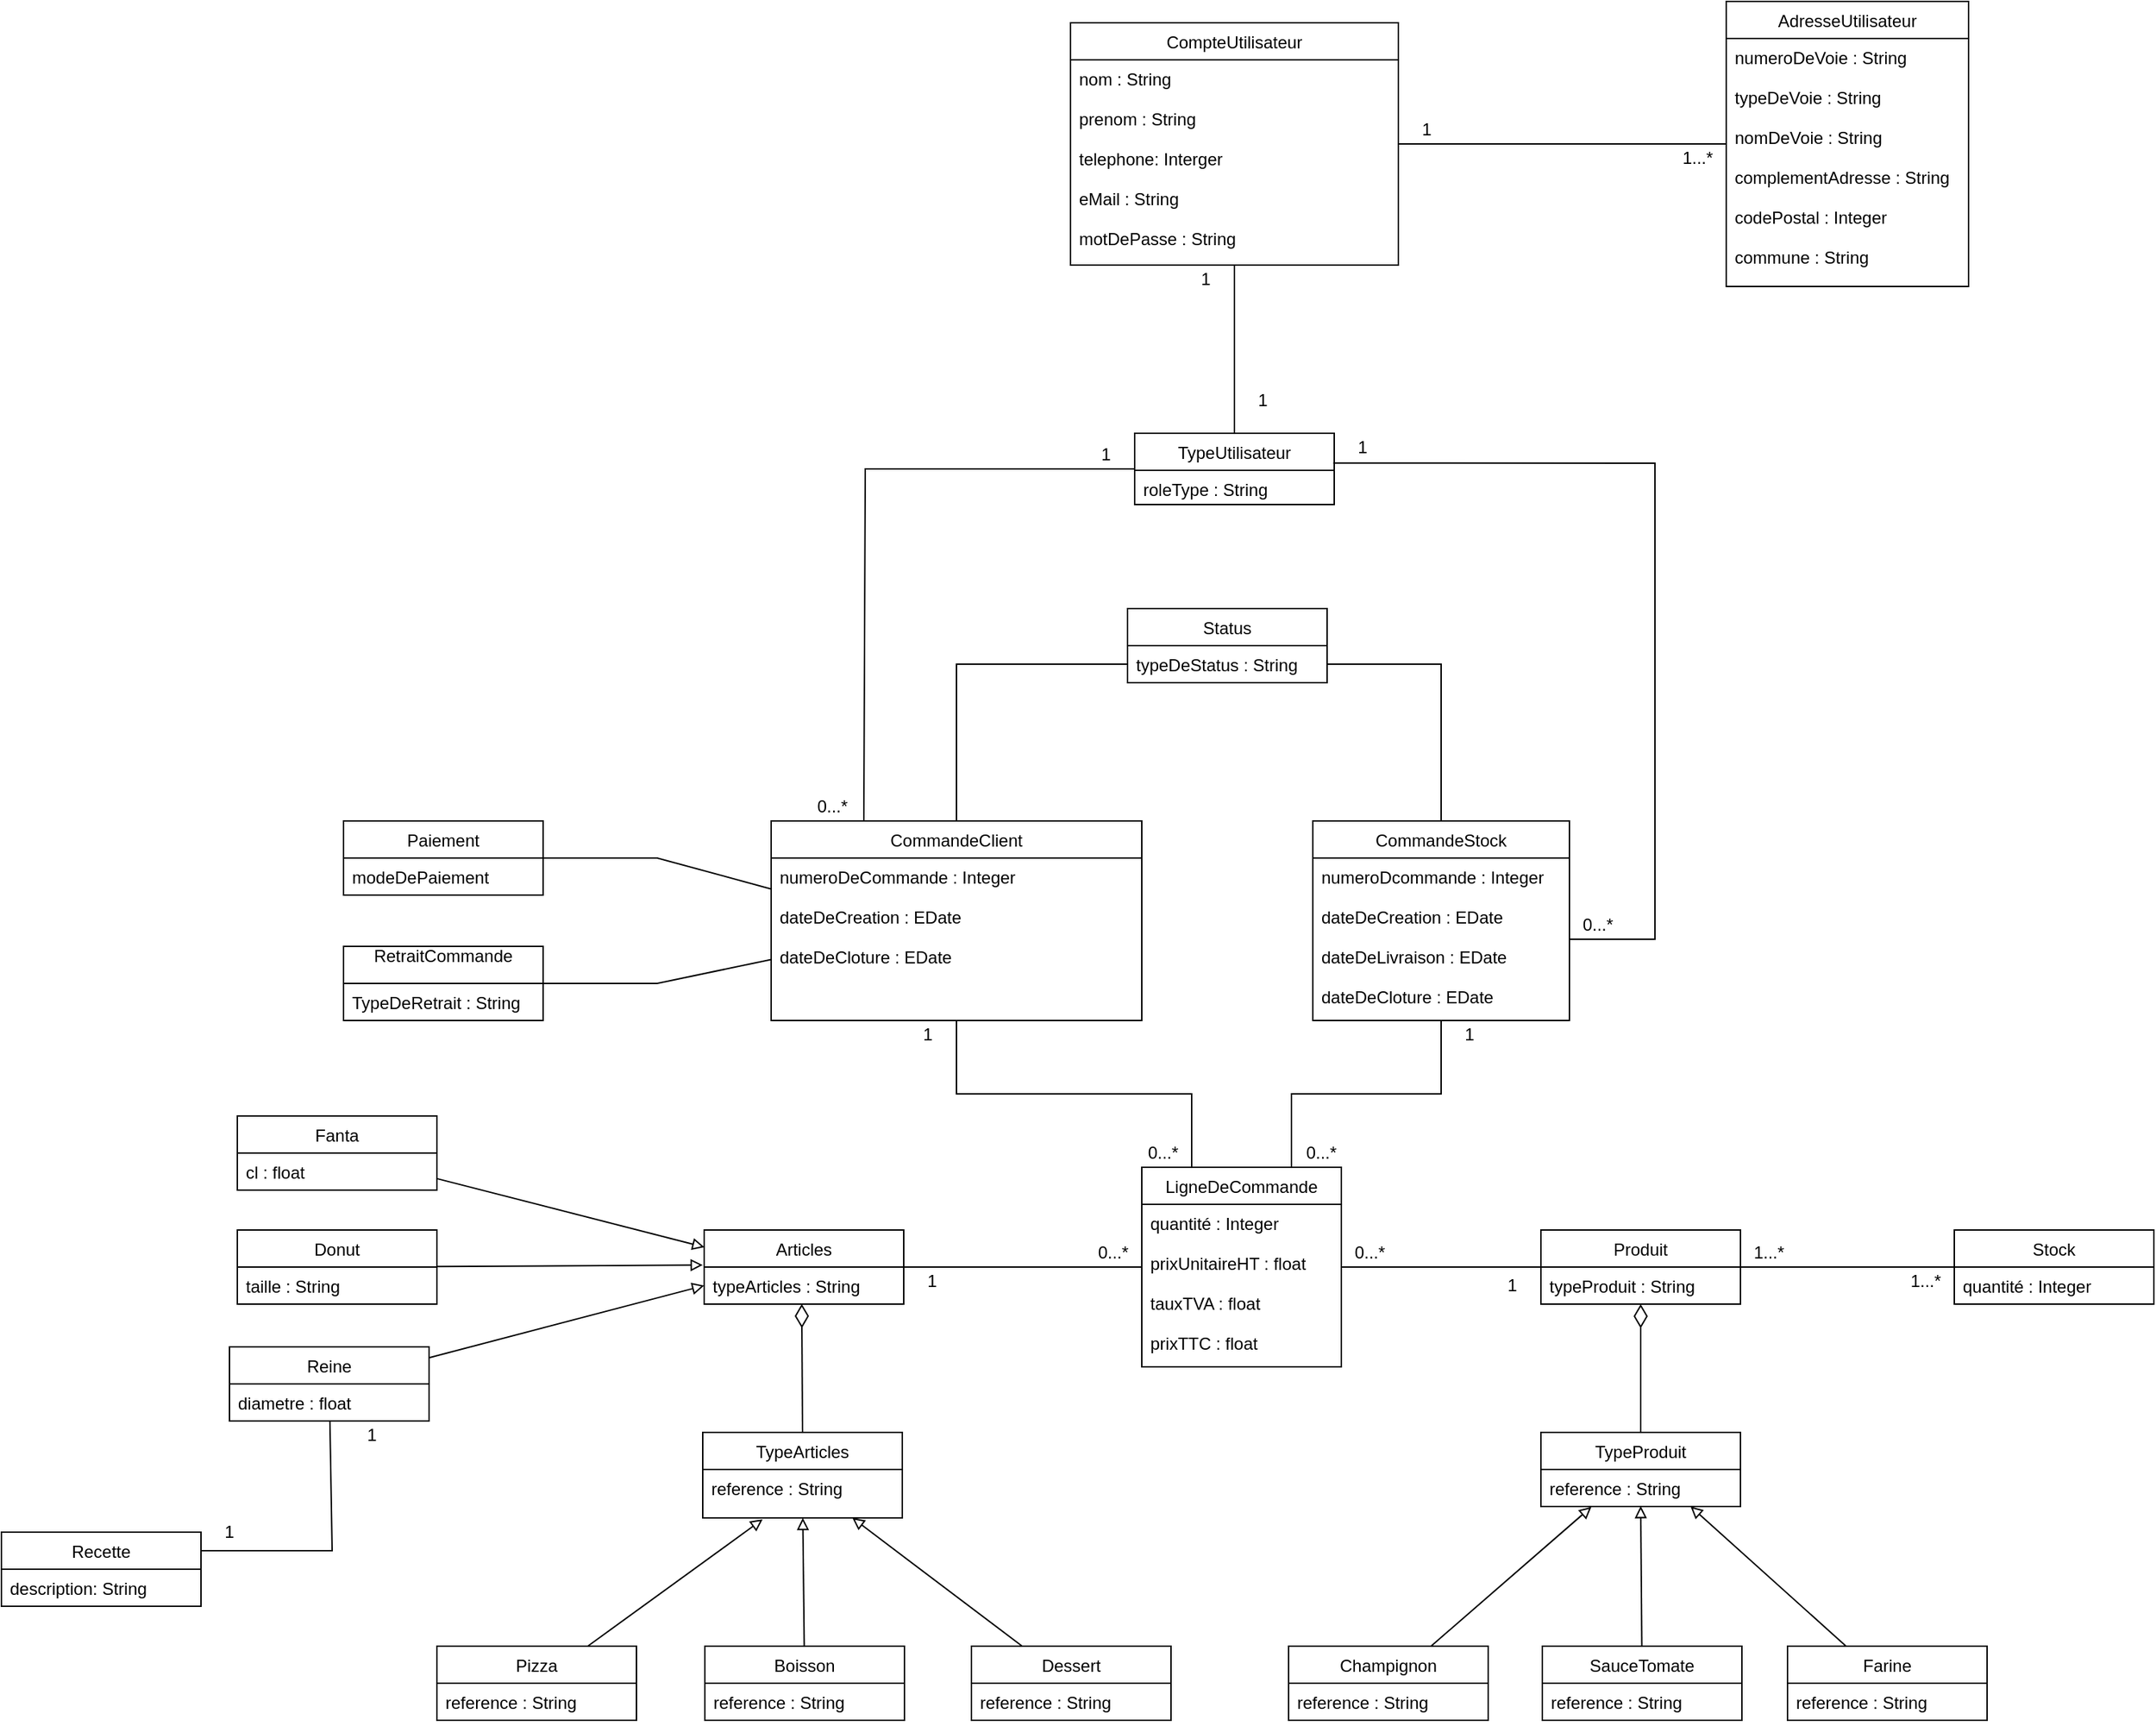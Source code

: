 <mxfile version="10.9.8" type="github"><diagram id="CMS3n498FOt9D3XWDHqb" name="Page-1"><mxGraphModel dx="2274" dy="1932" grid="1" gridSize="10" guides="1" tooltips="1" connect="1" arrows="1" fold="1" page="1" pageScale="1" pageWidth="827" pageHeight="1169" math="0" shadow="0"><root><mxCell id="0"/><mxCell id="1" parent="0"/><mxCell id="tcyOuLzOvPSGJxB7Hq_h-21" style="edgeStyle=none;rounded=0;orthogonalLoop=1;jettySize=auto;html=1;entryX=1;entryY=0.5;entryDx=0;entryDy=0;endArrow=none;endFill=0;" parent="1" source="tcyOuLzOvPSGJxB7Hq_h-7" target="tcyOuLzOvPSGJxB7Hq_h-17" edge="1"><mxGeometry relative="1" as="geometry"><Array as="points"><mxPoint x="380" y="465"/></Array></mxGeometry></mxCell><mxCell id="Yt36u9CVCn7Dbk_J9IOc-10" style="edgeStyle=orthogonalEdgeStyle;rounded=0;orthogonalLoop=1;jettySize=auto;html=1;entryX=0;entryY=0.5;entryDx=0;entryDy=0;endArrow=none;endFill=0;" edge="1" parent="1" source="tcyOuLzOvPSGJxB7Hq_h-7" target="tcyOuLzOvPSGJxB7Hq_h-12"><mxGeometry relative="1" as="geometry"/></mxCell><mxCell id="Yt36u9CVCn7Dbk_J9IOc-11" style="edgeStyle=orthogonalEdgeStyle;rounded=0;orthogonalLoop=1;jettySize=auto;html=1;entryX=0.25;entryY=0;entryDx=0;entryDy=0;endArrow=none;endFill=0;" edge="1" parent="1" source="tcyOuLzOvPSGJxB7Hq_h-7" target="tcyOuLzOvPSGJxB7Hq_h-27"><mxGeometry relative="1" as="geometry"/></mxCell><mxCell id="tcyOuLzOvPSGJxB7Hq_h-7" value="CommandeClient" style="swimlane;fontStyle=0;childLayout=stackLayout;horizontal=1;startSize=26;fillColor=none;horizontalStack=0;resizeParent=1;resizeParentMax=0;resizeLast=0;collapsible=1;marginBottom=0;" parent="1" vertex="1"><mxGeometry x="460" y="351" width="260" height="140" as="geometry"/></mxCell><mxCell id="tcyOuLzOvPSGJxB7Hq_h-8" value="numeroDeCommande : Integer&#xA;&#xA;dateDeCreation : EDate&#xA;&#xA;dateDeCloture : EDate&#xA;&#xA;" style="text;strokeColor=none;fillColor=none;align=left;verticalAlign=top;spacingLeft=4;spacingRight=4;overflow=hidden;rotatable=0;points=[[0,0.5],[1,0.5]];portConstraint=eastwest;" parent="tcyOuLzOvPSGJxB7Hq_h-7" vertex="1"><mxGeometry y="26" width="260" height="114" as="geometry"/></mxCell><mxCell id="tcyOuLzOvPSGJxB7Hq_h-11" value="Status" style="swimlane;fontStyle=0;childLayout=stackLayout;horizontal=1;startSize=26;fillColor=none;horizontalStack=0;resizeParent=1;resizeParentMax=0;resizeLast=0;collapsible=1;marginBottom=0;" parent="1" vertex="1"><mxGeometry x="710" y="202" width="140" height="52" as="geometry"/></mxCell><mxCell id="tcyOuLzOvPSGJxB7Hq_h-12" value="typeDeStatus : String&#xA;" style="text;strokeColor=none;fillColor=none;align=left;verticalAlign=top;spacingLeft=4;spacingRight=4;overflow=hidden;rotatable=0;points=[[0,0.5],[1,0.5]];portConstraint=eastwest;" parent="tcyOuLzOvPSGJxB7Hq_h-11" vertex="1"><mxGeometry y="26" width="140" height="26" as="geometry"/></mxCell><mxCell id="tcyOuLzOvPSGJxB7Hq_h-17" value="RetraitCommande&#xA;" style="swimlane;fontStyle=0;childLayout=stackLayout;horizontal=1;startSize=26;fillColor=none;horizontalStack=0;resizeParent=1;resizeParentMax=0;resizeLast=0;collapsible=1;marginBottom=0;" parent="1" vertex="1"><mxGeometry x="160" y="439" width="140" height="52" as="geometry"/></mxCell><mxCell id="tcyOuLzOvPSGJxB7Hq_h-18" value="TypeDeRetrait : String" style="text;strokeColor=none;fillColor=none;align=left;verticalAlign=top;spacingLeft=4;spacingRight=4;overflow=hidden;rotatable=0;points=[[0,0.5],[1,0.5]];portConstraint=eastwest;" parent="tcyOuLzOvPSGJxB7Hq_h-17" vertex="1"><mxGeometry y="26" width="140" height="26" as="geometry"/></mxCell><mxCell id="tcyOuLzOvPSGJxB7Hq_h-22" value="Paiement" style="swimlane;fontStyle=0;childLayout=stackLayout;horizontal=1;startSize=26;fillColor=none;horizontalStack=0;resizeParent=1;resizeParentMax=0;resizeLast=0;collapsible=1;marginBottom=0;" parent="1" vertex="1"><mxGeometry x="160" y="351" width="140" height="52" as="geometry"/></mxCell><mxCell id="tcyOuLzOvPSGJxB7Hq_h-23" value="modeDePaiement" style="text;strokeColor=none;fillColor=none;align=left;verticalAlign=top;spacingLeft=4;spacingRight=4;overflow=hidden;rotatable=0;points=[[0,0.5],[1,0.5]];portConstraint=eastwest;" parent="tcyOuLzOvPSGJxB7Hq_h-22" vertex="1"><mxGeometry y="26" width="140" height="26" as="geometry"/></mxCell><mxCell id="tcyOuLzOvPSGJxB7Hq_h-26" style="edgeStyle=none;rounded=0;orthogonalLoop=1;jettySize=auto;html=1;entryX=1;entryY=0.5;entryDx=0;entryDy=0;endArrow=none;endFill=0;" parent="1" source="tcyOuLzOvPSGJxB7Hq_h-8" target="tcyOuLzOvPSGJxB7Hq_h-22" edge="1"><mxGeometry relative="1" as="geometry"><Array as="points"><mxPoint x="380" y="377"/></Array></mxGeometry></mxCell><mxCell id="Yt36u9CVCn7Dbk_J9IOc-14" style="rounded=0;orthogonalLoop=1;jettySize=auto;html=1;entryX=1;entryY=0.5;entryDx=0;entryDy=0;endArrow=none;endFill=0;" edge="1" parent="1" source="tcyOuLzOvPSGJxB7Hq_h-27" target="tcyOuLzOvPSGJxB7Hq_h-32"><mxGeometry relative="1" as="geometry"/></mxCell><mxCell id="Yt36u9CVCn7Dbk_J9IOc-19" style="edgeStyle=none;rounded=0;orthogonalLoop=1;jettySize=auto;html=1;entryX=0;entryY=0.5;entryDx=0;entryDy=0;endArrow=none;endFill=0;" edge="1" parent="1" source="tcyOuLzOvPSGJxB7Hq_h-27" target="Yt36u9CVCn7Dbk_J9IOc-15"><mxGeometry relative="1" as="geometry"/></mxCell><mxCell id="tcyOuLzOvPSGJxB7Hq_h-27" value="LigneDeCommande" style="swimlane;fontStyle=0;childLayout=stackLayout;horizontal=1;startSize=26;fillColor=none;horizontalStack=0;resizeParent=1;resizeParentMax=0;resizeLast=0;collapsible=1;marginBottom=0;" parent="1" vertex="1"><mxGeometry x="720" y="594" width="140" height="140" as="geometry"/></mxCell><mxCell id="tcyOuLzOvPSGJxB7Hq_h-30" value="quantité : Integer&#xA;&#xA;prixUnitaireHT : float&#xA;&#xA;tauxTVA : float&#xA;&#xA;prixTTC : float&#xA;" style="text;strokeColor=none;fillColor=none;align=left;verticalAlign=top;spacingLeft=4;spacingRight=4;overflow=hidden;rotatable=0;points=[[0,0.5],[1,0.5]];portConstraint=eastwest;" parent="tcyOuLzOvPSGJxB7Hq_h-27" vertex="1"><mxGeometry y="26" width="140" height="114" as="geometry"/></mxCell><mxCell id="tcyOuLzOvPSGJxB7Hq_h-32" value="Articles" style="swimlane;fontStyle=0;childLayout=stackLayout;horizontal=1;startSize=26;fillColor=none;horizontalStack=0;resizeParent=1;resizeParentMax=0;resizeLast=0;collapsible=1;marginBottom=0;" parent="1" vertex="1"><mxGeometry x="413" y="638" width="140" height="52" as="geometry"/></mxCell><mxCell id="tcyOuLzOvPSGJxB7Hq_h-33" value="typeArticles : String" style="text;strokeColor=none;fillColor=none;align=left;verticalAlign=top;spacingLeft=4;spacingRight=4;overflow=hidden;rotatable=0;points=[[0,0.5],[1,0.5]];portConstraint=eastwest;" parent="tcyOuLzOvPSGJxB7Hq_h-32" vertex="1"><mxGeometry y="26" width="140" height="26" as="geometry"/></mxCell><mxCell id="tcyOuLzOvPSGJxB7Hq_h-41" value="TypeArticles" style="swimlane;fontStyle=0;childLayout=stackLayout;horizontal=1;startSize=26;fillColor=none;horizontalStack=0;resizeParent=1;resizeParentMax=0;resizeLast=0;collapsible=1;marginBottom=0;" parent="1" vertex="1"><mxGeometry x="412" y="780" width="140" height="60" as="geometry"/></mxCell><mxCell id="tcyOuLzOvPSGJxB7Hq_h-42" value="reference : String " style="text;strokeColor=none;fillColor=none;align=left;verticalAlign=top;spacingLeft=4;spacingRight=4;overflow=hidden;rotatable=0;points=[[0,0.5],[1,0.5]];portConstraint=eastwest;" parent="tcyOuLzOvPSGJxB7Hq_h-41" vertex="1"><mxGeometry y="26" width="140" height="34" as="geometry"/></mxCell><mxCell id="Yt36u9CVCn7Dbk_J9IOc-9" style="edgeStyle=orthogonalEdgeStyle;rounded=0;orthogonalLoop=1;jettySize=auto;html=1;entryX=1;entryY=0.5;entryDx=0;entryDy=0;endArrow=none;endFill=0;" edge="1" parent="1" source="Yt36u9CVCn7Dbk_J9IOc-1" target="tcyOuLzOvPSGJxB7Hq_h-12"><mxGeometry relative="1" as="geometry"/></mxCell><mxCell id="Yt36u9CVCn7Dbk_J9IOc-12" style="edgeStyle=orthogonalEdgeStyle;rounded=0;orthogonalLoop=1;jettySize=auto;html=1;entryX=0.75;entryY=0;entryDx=0;entryDy=0;endArrow=none;endFill=0;" edge="1" parent="1" source="Yt36u9CVCn7Dbk_J9IOc-1" target="tcyOuLzOvPSGJxB7Hq_h-27"><mxGeometry relative="1" as="geometry"/></mxCell><mxCell id="Yt36u9CVCn7Dbk_J9IOc-1" value="CommandeStock" style="swimlane;fontStyle=0;childLayout=stackLayout;horizontal=1;startSize=26;fillColor=none;horizontalStack=0;resizeParent=1;resizeParentMax=0;resizeLast=0;collapsible=1;marginBottom=0;" vertex="1" parent="1"><mxGeometry x="840" y="351" width="180" height="140" as="geometry"/></mxCell><mxCell id="Yt36u9CVCn7Dbk_J9IOc-2" value="numeroDcommande : Integer&#xA;&#xA;dateDeCreation : EDate&#xA;&#xA;dateDeLivraison : EDate&#xA;&#xA;dateDeCloture : EDate&#xA;" style="text;strokeColor=none;fillColor=none;align=left;verticalAlign=top;spacingLeft=4;spacingRight=4;overflow=hidden;rotatable=0;points=[[0,0.5],[1,0.5]];portConstraint=eastwest;" vertex="1" parent="Yt36u9CVCn7Dbk_J9IOc-1"><mxGeometry y="26" width="180" height="114" as="geometry"/></mxCell><mxCell id="Yt36u9CVCn7Dbk_J9IOc-60" value="" style="edgeStyle=none;rounded=0;orthogonalLoop=1;jettySize=auto;html=1;endArrow=none;endFill=0;entryX=0;entryY=0.5;entryDx=0;entryDy=0;" edge="1" parent="1" source="Yt36u9CVCn7Dbk_J9IOc-15" target="Yt36u9CVCn7Dbk_J9IOc-54"><mxGeometry relative="1" as="geometry"><mxPoint x="1220" y="664" as="targetPoint"/></mxGeometry></mxCell><mxCell id="Yt36u9CVCn7Dbk_J9IOc-15" value="Produit" style="swimlane;fontStyle=0;childLayout=stackLayout;horizontal=1;startSize=26;fillColor=none;horizontalStack=0;resizeParent=1;resizeParentMax=0;resizeLast=0;collapsible=1;marginBottom=0;" vertex="1" parent="1"><mxGeometry x="1000" y="638" width="140" height="52" as="geometry"/></mxCell><mxCell id="Yt36u9CVCn7Dbk_J9IOc-18" value="typeProduit : String" style="text;strokeColor=none;fillColor=none;align=left;verticalAlign=top;spacingLeft=4;spacingRight=4;overflow=hidden;rotatable=0;points=[[0,0.5],[1,0.5]];portConstraint=eastwest;" vertex="1" parent="Yt36u9CVCn7Dbk_J9IOc-15"><mxGeometry y="26" width="140" height="26" as="geometry"/></mxCell><mxCell id="Yt36u9CVCn7Dbk_J9IOc-20" value="CompteUtilisateur" style="swimlane;fontStyle=0;childLayout=stackLayout;horizontal=1;startSize=26;fillColor=none;horizontalStack=0;resizeParent=1;resizeParentMax=0;resizeLast=0;collapsible=1;marginBottom=0;" vertex="1" parent="1"><mxGeometry x="670" y="-209" width="230" height="170" as="geometry"/></mxCell><mxCell id="Yt36u9CVCn7Dbk_J9IOc-21" value="nom : String&#xA;&#xA;prenom : String&#xA;&#xA;telephone: Interger&#xA;&#xA;eMail : String&#xA;&#xA;motDePasse : String&#xA;" style="text;strokeColor=none;fillColor=none;align=left;verticalAlign=top;spacingLeft=4;spacingRight=4;overflow=hidden;rotatable=0;points=[[0,0.5],[1,0.5]];portConstraint=eastwest;" vertex="1" parent="Yt36u9CVCn7Dbk_J9IOc-20"><mxGeometry y="26" width="230" height="144" as="geometry"/></mxCell><mxCell id="Yt36u9CVCn7Dbk_J9IOc-22" value="AdresseUtilisateur" style="swimlane;fontStyle=0;childLayout=stackLayout;horizontal=1;startSize=26;fillColor=none;horizontalStack=0;resizeParent=1;resizeParentMax=0;resizeLast=0;collapsible=1;marginBottom=0;" vertex="1" parent="1"><mxGeometry x="1130" y="-224" width="170" height="200" as="geometry"/></mxCell><mxCell id="Yt36u9CVCn7Dbk_J9IOc-23" value="numeroDeVoie : String&#xA;&#xA;typeDeVoie : String&#xA;&#xA;nomDeVoie : String&#xA;&#xA;complementAdresse : String&#xA;&#xA;codePostal : Integer&#xA;&#xA;commune : String&#xA;&#xA;&#xA;&#xA;" style="text;strokeColor=none;fillColor=none;align=left;verticalAlign=top;spacingLeft=4;spacingRight=4;overflow=hidden;rotatable=0;points=[[0,0.5],[1,0.5]];portConstraint=eastwest;" vertex="1" parent="Yt36u9CVCn7Dbk_J9IOc-22"><mxGeometry y="26" width="170" height="174" as="geometry"/></mxCell><mxCell id="Yt36u9CVCn7Dbk_J9IOc-24" style="edgeStyle=none;rounded=0;orthogonalLoop=1;jettySize=auto;html=1;entryX=0;entryY=0.5;entryDx=0;entryDy=0;endArrow=none;endFill=0;exitX=1;exitY=0.41;exitDx=0;exitDy=0;exitPerimeter=0;" edge="1" parent="1" source="Yt36u9CVCn7Dbk_J9IOc-21" target="Yt36u9CVCn7Dbk_J9IOc-22"><mxGeometry relative="1" as="geometry"/></mxCell><mxCell id="Yt36u9CVCn7Dbk_J9IOc-25" value="1" style="text;html=1;strokeColor=none;fillColor=none;align=center;verticalAlign=middle;whiteSpace=wrap;rounded=0;" vertex="1" parent="1"><mxGeometry x="900" y="-144" width="40" height="20" as="geometry"/></mxCell><mxCell id="Yt36u9CVCn7Dbk_J9IOc-26" value="1...*" style="text;html=1;strokeColor=none;fillColor=none;align=center;verticalAlign=middle;whiteSpace=wrap;rounded=0;" vertex="1" parent="1"><mxGeometry x="1090" y="-124" width="40" height="20" as="geometry"/></mxCell><mxCell id="Yt36u9CVCn7Dbk_J9IOc-27" style="rounded=0;orthogonalLoop=1;jettySize=auto;html=1;entryX=0.5;entryY=1;entryDx=0;entryDy=0;endArrow=none;endFill=0;" edge="1" parent="1" source="Yt36u9CVCn7Dbk_J9IOc-28" target="Yt36u9CVCn7Dbk_J9IOc-20"><mxGeometry relative="1" as="geometry"/></mxCell><mxCell id="Yt36u9CVCn7Dbk_J9IOc-32" style="edgeStyle=none;rounded=0;orthogonalLoop=1;jettySize=auto;html=1;endArrow=none;endFill=0;entryX=1;entryY=0.5;entryDx=0;entryDy=0;exitX=0.995;exitY=0.417;exitDx=0;exitDy=0;exitPerimeter=0;" edge="1" parent="1" source="Yt36u9CVCn7Dbk_J9IOc-28" target="Yt36u9CVCn7Dbk_J9IOc-2"><mxGeometry relative="1" as="geometry"><mxPoint x="1090" y="91" as="targetPoint"/><Array as="points"><mxPoint x="1080" y="100"/><mxPoint x="1080" y="434"/></Array></mxGeometry></mxCell><mxCell id="Yt36u9CVCn7Dbk_J9IOc-34" style="edgeStyle=none;rounded=0;orthogonalLoop=1;jettySize=auto;html=1;entryX=0.25;entryY=0;entryDx=0;entryDy=0;endArrow=none;endFill=0;" edge="1" parent="1" source="Yt36u9CVCn7Dbk_J9IOc-28" target="tcyOuLzOvPSGJxB7Hq_h-7"><mxGeometry relative="1" as="geometry"><Array as="points"><mxPoint x="526" y="104"/></Array></mxGeometry></mxCell><mxCell id="Yt36u9CVCn7Dbk_J9IOc-28" value="TypeUtilisateur" style="swimlane;fontStyle=0;childLayout=stackLayout;horizontal=1;startSize=26;fillColor=none;horizontalStack=0;resizeParent=1;resizeParentMax=0;resizeLast=0;collapsible=1;marginBottom=0;" vertex="1" parent="1"><mxGeometry x="715" y="79" width="140" height="50" as="geometry"/></mxCell><mxCell id="Yt36u9CVCn7Dbk_J9IOc-29" value="roleType : String" style="text;strokeColor=none;fillColor=none;align=left;verticalAlign=top;spacingLeft=4;spacingRight=4;overflow=hidden;rotatable=0;points=[[0,0.5],[1,0.5]];portConstraint=eastwest;" vertex="1" parent="Yt36u9CVCn7Dbk_J9IOc-28"><mxGeometry y="26" width="140" height="24" as="geometry"/></mxCell><mxCell id="Yt36u9CVCn7Dbk_J9IOc-30" value="1" style="text;html=1;strokeColor=none;fillColor=none;align=center;verticalAlign=middle;whiteSpace=wrap;rounded=0;" vertex="1" parent="1"><mxGeometry x="745" y="-39" width="40" height="20" as="geometry"/></mxCell><mxCell id="Yt36u9CVCn7Dbk_J9IOc-31" value="1" style="text;html=1;strokeColor=none;fillColor=none;align=center;verticalAlign=middle;whiteSpace=wrap;rounded=0;" vertex="1" parent="1"><mxGeometry x="785" y="46" width="40" height="20" as="geometry"/></mxCell><mxCell id="Yt36u9CVCn7Dbk_J9IOc-35" value="TypeProduit" style="swimlane;fontStyle=0;childLayout=stackLayout;horizontal=1;startSize=26;fillColor=none;horizontalStack=0;resizeParent=1;resizeParentMax=0;resizeLast=0;collapsible=1;marginBottom=0;" vertex="1" parent="1"><mxGeometry x="1000" y="780" width="140" height="52" as="geometry"/></mxCell><mxCell id="Yt36u9CVCn7Dbk_J9IOc-36" value="reference : String" style="text;strokeColor=none;fillColor=none;align=left;verticalAlign=top;spacingLeft=4;spacingRight=4;overflow=hidden;rotatable=0;points=[[0,0.5],[1,0.5]];portConstraint=eastwest;" vertex="1" parent="Yt36u9CVCn7Dbk_J9IOc-35"><mxGeometry y="26" width="140" height="26" as="geometry"/></mxCell><mxCell id="Yt36u9CVCn7Dbk_J9IOc-40" value="1" style="text;html=1;strokeColor=none;fillColor=none;align=center;verticalAlign=middle;whiteSpace=wrap;rounded=0;" vertex="1" parent="1"><mxGeometry x="855" y="79" width="40" height="20" as="geometry"/></mxCell><mxCell id="Yt36u9CVCn7Dbk_J9IOc-41" value="0...*" style="text;html=1;strokeColor=none;fillColor=none;align=center;verticalAlign=middle;whiteSpace=wrap;rounded=0;" vertex="1" parent="1"><mxGeometry x="1020" y="414" width="40" height="20" as="geometry"/></mxCell><mxCell id="Yt36u9CVCn7Dbk_J9IOc-42" value="0...*" style="text;html=1;strokeColor=none;fillColor=none;align=center;verticalAlign=middle;whiteSpace=wrap;rounded=0;" vertex="1" parent="1"><mxGeometry x="483" y="331" width="40" height="20" as="geometry"/></mxCell><mxCell id="Yt36u9CVCn7Dbk_J9IOc-43" value="1" style="text;html=1;strokeColor=none;fillColor=none;align=center;verticalAlign=middle;whiteSpace=wrap;rounded=0;" vertex="1" parent="1"><mxGeometry x="675" y="84" width="40" height="20" as="geometry"/></mxCell><mxCell id="Yt36u9CVCn7Dbk_J9IOc-44" value="1" style="text;html=1;strokeColor=none;fillColor=none;align=center;verticalAlign=middle;whiteSpace=wrap;rounded=0;" vertex="1" parent="1"><mxGeometry x="930" y="491" width="40" height="20" as="geometry"/></mxCell><mxCell id="Yt36u9CVCn7Dbk_J9IOc-45" value="1" style="text;html=1;strokeColor=none;fillColor=none;align=center;verticalAlign=middle;whiteSpace=wrap;rounded=0;" vertex="1" parent="1"><mxGeometry x="550" y="491" width="40" height="20" as="geometry"/></mxCell><mxCell id="Yt36u9CVCn7Dbk_J9IOc-46" value="0...*" style="text;html=1;strokeColor=none;fillColor=none;align=center;verticalAlign=middle;whiteSpace=wrap;rounded=0;" vertex="1" parent="1"><mxGeometry x="825.5" y="574" width="40" height="20" as="geometry"/></mxCell><mxCell id="Yt36u9CVCn7Dbk_J9IOc-48" value="0...*" style="text;html=1;strokeColor=none;fillColor=none;align=center;verticalAlign=middle;whiteSpace=wrap;rounded=0;" vertex="1" parent="1"><mxGeometry x="715" y="574" width="40" height="20" as="geometry"/></mxCell><mxCell id="Yt36u9CVCn7Dbk_J9IOc-49" value="0...*" style="text;html=1;strokeColor=none;fillColor=none;align=center;verticalAlign=middle;whiteSpace=wrap;rounded=0;" vertex="1" parent="1"><mxGeometry x="680" y="644" width="40" height="20" as="geometry"/></mxCell><mxCell id="Yt36u9CVCn7Dbk_J9IOc-50" value="0...*" style="text;html=1;strokeColor=none;fillColor=none;align=center;verticalAlign=middle;whiteSpace=wrap;rounded=0;" vertex="1" parent="1"><mxGeometry x="860" y="644" width="40" height="20" as="geometry"/></mxCell><mxCell id="Yt36u9CVCn7Dbk_J9IOc-52" value="1" style="text;html=1;strokeColor=none;fillColor=none;align=center;verticalAlign=middle;whiteSpace=wrap;rounded=0;" vertex="1" parent="1"><mxGeometry x="553" y="664" width="40" height="20" as="geometry"/></mxCell><mxCell id="Yt36u9CVCn7Dbk_J9IOc-53" value="1" style="text;html=1;strokeColor=none;fillColor=none;align=center;verticalAlign=middle;whiteSpace=wrap;rounded=0;" vertex="1" parent="1"><mxGeometry x="960" y="667" width="40" height="20" as="geometry"/></mxCell><mxCell id="Yt36u9CVCn7Dbk_J9IOc-54" value="Stock" style="swimlane;fontStyle=0;childLayout=stackLayout;horizontal=1;startSize=26;fillColor=none;horizontalStack=0;resizeParent=1;resizeParentMax=0;resizeLast=0;collapsible=1;marginBottom=0;" vertex="1" parent="1"><mxGeometry x="1290" y="638" width="140" height="52" as="geometry"/></mxCell><mxCell id="Yt36u9CVCn7Dbk_J9IOc-55" value="quantité : Integer" style="text;strokeColor=none;fillColor=none;align=left;verticalAlign=top;spacingLeft=4;spacingRight=4;overflow=hidden;rotatable=0;points=[[0,0.5],[1,0.5]];portConstraint=eastwest;" vertex="1" parent="Yt36u9CVCn7Dbk_J9IOc-54"><mxGeometry y="26" width="140" height="26" as="geometry"/></mxCell><mxCell id="Yt36u9CVCn7Dbk_J9IOc-61" value="1...*" style="text;html=1;strokeColor=none;fillColor=none;align=center;verticalAlign=middle;whiteSpace=wrap;rounded=0;" vertex="1" parent="1"><mxGeometry x="1140" y="644" width="40" height="20" as="geometry"/></mxCell><mxCell id="Yt36u9CVCn7Dbk_J9IOc-62" value="1...*" style="text;html=1;strokeColor=none;fillColor=none;align=center;verticalAlign=middle;whiteSpace=wrap;rounded=0;" vertex="1" parent="1"><mxGeometry x="1250" y="664" width="40" height="20" as="geometry"/></mxCell><mxCell id="Yt36u9CVCn7Dbk_J9IOc-63" value="" style="endArrow=none;html=1;endSize=12;startArrow=diamondThin;startSize=14;startFill=0;align=left;verticalAlign=bottom;exitX=0.489;exitY=0.995;exitDx=0;exitDy=0;exitPerimeter=0;entryX=0.5;entryY=0;entryDx=0;entryDy=0;endFill=0;" edge="1" parent="1" source="tcyOuLzOvPSGJxB7Hq_h-33" target="tcyOuLzOvPSGJxB7Hq_h-41"><mxGeometry x="-1" y="3" relative="1" as="geometry"><mxPoint x="160" y="860" as="sourcePoint"/><mxPoint x="320" y="860" as="targetPoint"/></mxGeometry></mxCell><mxCell id="Yt36u9CVCn7Dbk_J9IOc-67" value="" style="endArrow=none;html=1;endSize=12;startArrow=diamondThin;startSize=14;startFill=0;align=left;verticalAlign=bottom;exitX=0.5;exitY=1;exitDx=0;exitDy=0;endFill=0;" edge="1" parent="1" source="Yt36u9CVCn7Dbk_J9IOc-15" target="Yt36u9CVCn7Dbk_J9IOc-35"><mxGeometry x="-1" y="3" relative="1" as="geometry"><mxPoint x="939.5" y="742" as="sourcePoint"/><mxPoint x="940.5" y="832" as="targetPoint"/></mxGeometry></mxCell><mxCell id="Yt36u9CVCn7Dbk_J9IOc-80" style="edgeStyle=none;rounded=0;orthogonalLoop=1;jettySize=auto;html=1;entryX=0.3;entryY=1.029;entryDx=0;entryDy=0;entryPerimeter=0;endArrow=block;endFill=0;" edge="1" parent="1" source="Yt36u9CVCn7Dbk_J9IOc-68" target="tcyOuLzOvPSGJxB7Hq_h-42"><mxGeometry relative="1" as="geometry"/></mxCell><mxCell id="Yt36u9CVCn7Dbk_J9IOc-68" value="Pizza" style="swimlane;fontStyle=0;childLayout=stackLayout;horizontal=1;startSize=26;fillColor=none;horizontalStack=0;resizeParent=1;resizeParentMax=0;resizeLast=0;collapsible=1;marginBottom=0;" vertex="1" parent="1"><mxGeometry x="225.5" y="930" width="140" height="52" as="geometry"/></mxCell><mxCell id="Yt36u9CVCn7Dbk_J9IOc-69" value="reference : String" style="text;strokeColor=none;fillColor=none;align=left;verticalAlign=top;spacingLeft=4;spacingRight=4;overflow=hidden;rotatable=0;points=[[0,0.5],[1,0.5]];portConstraint=eastwest;" vertex="1" parent="Yt36u9CVCn7Dbk_J9IOc-68"><mxGeometry y="26" width="140" height="26" as="geometry"/></mxCell><mxCell id="Yt36u9CVCn7Dbk_J9IOc-81" style="edgeStyle=none;rounded=0;orthogonalLoop=1;jettySize=auto;html=1;endArrow=block;endFill=0;" edge="1" parent="1" source="Yt36u9CVCn7Dbk_J9IOc-72" target="tcyOuLzOvPSGJxB7Hq_h-42"><mxGeometry relative="1" as="geometry"/></mxCell><mxCell id="Yt36u9CVCn7Dbk_J9IOc-72" value="Boisson" style="swimlane;fontStyle=0;childLayout=stackLayout;horizontal=1;startSize=26;fillColor=none;horizontalStack=0;resizeParent=1;resizeParentMax=0;resizeLast=0;collapsible=1;marginBottom=0;" vertex="1" parent="1"><mxGeometry x="413.5" y="930" width="140" height="52" as="geometry"/></mxCell><mxCell id="Yt36u9CVCn7Dbk_J9IOc-73" value="reference : String" style="text;strokeColor=none;fillColor=none;align=left;verticalAlign=top;spacingLeft=4;spacingRight=4;overflow=hidden;rotatable=0;points=[[0,0.5],[1,0.5]];portConstraint=eastwest;" vertex="1" parent="Yt36u9CVCn7Dbk_J9IOc-72"><mxGeometry y="26" width="140" height="26" as="geometry"/></mxCell><mxCell id="Yt36u9CVCn7Dbk_J9IOc-82" style="edgeStyle=none;rounded=0;orthogonalLoop=1;jettySize=auto;html=1;entryX=0.75;entryY=1;entryDx=0;entryDy=0;endArrow=block;endFill=0;" edge="1" parent="1" source="Yt36u9CVCn7Dbk_J9IOc-76" target="tcyOuLzOvPSGJxB7Hq_h-41"><mxGeometry relative="1" as="geometry"/></mxCell><mxCell id="Yt36u9CVCn7Dbk_J9IOc-76" value="Dessert" style="swimlane;fontStyle=0;childLayout=stackLayout;horizontal=1;startSize=26;fillColor=none;horizontalStack=0;resizeParent=1;resizeParentMax=0;resizeLast=0;collapsible=1;marginBottom=0;" vertex="1" parent="1"><mxGeometry x="600.5" y="930" width="140" height="52" as="geometry"/></mxCell><mxCell id="Yt36u9CVCn7Dbk_J9IOc-77" value="reference : String" style="text;strokeColor=none;fillColor=none;align=left;verticalAlign=top;spacingLeft=4;spacingRight=4;overflow=hidden;rotatable=0;points=[[0,0.5],[1,0.5]];portConstraint=eastwest;" vertex="1" parent="Yt36u9CVCn7Dbk_J9IOc-76"><mxGeometry y="26" width="140" height="26" as="geometry"/></mxCell><mxCell id="Yt36u9CVCn7Dbk_J9IOc-96" style="edgeStyle=none;rounded=0;orthogonalLoop=1;jettySize=auto;html=1;entryX=0.253;entryY=1.009;entryDx=0;entryDy=0;entryPerimeter=0;endArrow=block;endFill=0;" edge="1" parent="1" source="Yt36u9CVCn7Dbk_J9IOc-83" target="Yt36u9CVCn7Dbk_J9IOc-36"><mxGeometry relative="1" as="geometry"/></mxCell><mxCell id="Yt36u9CVCn7Dbk_J9IOc-83" value="Champignon" style="swimlane;fontStyle=0;childLayout=stackLayout;horizontal=1;startSize=26;fillColor=none;horizontalStack=0;resizeParent=1;resizeParentMax=0;resizeLast=0;collapsible=1;marginBottom=0;" vertex="1" parent="1"><mxGeometry x="823" y="930" width="140" height="52" as="geometry"/></mxCell><mxCell id="Yt36u9CVCn7Dbk_J9IOc-84" value="reference : String" style="text;strokeColor=none;fillColor=none;align=left;verticalAlign=top;spacingLeft=4;spacingRight=4;overflow=hidden;rotatable=0;points=[[0,0.5],[1,0.5]];portConstraint=eastwest;" vertex="1" parent="Yt36u9CVCn7Dbk_J9IOc-83"><mxGeometry y="26" width="140" height="26" as="geometry"/></mxCell><mxCell id="Yt36u9CVCn7Dbk_J9IOc-95" style="edgeStyle=none;rounded=0;orthogonalLoop=1;jettySize=auto;html=1;endArrow=block;endFill=0;entryX=0.5;entryY=0.987;entryDx=0;entryDy=0;entryPerimeter=0;" edge="1" parent="1" source="Yt36u9CVCn7Dbk_J9IOc-87" target="Yt36u9CVCn7Dbk_J9IOc-36"><mxGeometry relative="1" as="geometry"><mxPoint x="1067" y="830" as="targetPoint"/></mxGeometry></mxCell><mxCell id="Yt36u9CVCn7Dbk_J9IOc-87" value="SauceTomate" style="swimlane;fontStyle=0;childLayout=stackLayout;horizontal=1;startSize=26;fillColor=none;horizontalStack=0;resizeParent=1;resizeParentMax=0;resizeLast=0;collapsible=1;marginBottom=0;" vertex="1" parent="1"><mxGeometry x="1001" y="930" width="140" height="52" as="geometry"/></mxCell><mxCell id="Yt36u9CVCn7Dbk_J9IOc-88" value="reference : String" style="text;strokeColor=none;fillColor=none;align=left;verticalAlign=top;spacingLeft=4;spacingRight=4;overflow=hidden;rotatable=0;points=[[0,0.5],[1,0.5]];portConstraint=eastwest;" vertex="1" parent="Yt36u9CVCn7Dbk_J9IOc-87"><mxGeometry y="26" width="140" height="26" as="geometry"/></mxCell><mxCell id="Yt36u9CVCn7Dbk_J9IOc-97" style="edgeStyle=none;rounded=0;orthogonalLoop=1;jettySize=auto;html=1;entryX=0.75;entryY=1;entryDx=0;entryDy=0;endArrow=block;endFill=0;" edge="1" parent="1" source="Yt36u9CVCn7Dbk_J9IOc-91" target="Yt36u9CVCn7Dbk_J9IOc-35"><mxGeometry relative="1" as="geometry"/></mxCell><mxCell id="Yt36u9CVCn7Dbk_J9IOc-91" value="Farine" style="swimlane;fontStyle=0;childLayout=stackLayout;horizontal=1;startSize=26;fillColor=none;horizontalStack=0;resizeParent=1;resizeParentMax=0;resizeLast=0;collapsible=1;marginBottom=0;" vertex="1" parent="1"><mxGeometry x="1173" y="930" width="140" height="52" as="geometry"/></mxCell><mxCell id="Yt36u9CVCn7Dbk_J9IOc-92" value="reference : String" style="text;strokeColor=none;fillColor=none;align=left;verticalAlign=top;spacingLeft=4;spacingRight=4;overflow=hidden;rotatable=0;points=[[0,0.5],[1,0.5]];portConstraint=eastwest;" vertex="1" parent="Yt36u9CVCn7Dbk_J9IOc-91"><mxGeometry y="26" width="140" height="26" as="geometry"/></mxCell><mxCell id="Yt36u9CVCn7Dbk_J9IOc-117" style="edgeStyle=none;rounded=0;orthogonalLoop=1;jettySize=auto;html=1;entryX=0;entryY=0.5;entryDx=0;entryDy=0;endArrow=block;endFill=0;" edge="1" parent="1" source="Yt36u9CVCn7Dbk_J9IOc-98" target="tcyOuLzOvPSGJxB7Hq_h-33"><mxGeometry relative="1" as="geometry"/></mxCell><mxCell id="Yt36u9CVCn7Dbk_J9IOc-119" style="edgeStyle=none;rounded=0;orthogonalLoop=1;jettySize=auto;html=1;entryX=1;entryY=0.25;entryDx=0;entryDy=0;endArrow=none;endFill=0;" edge="1" parent="1" source="Yt36u9CVCn7Dbk_J9IOc-98" target="Yt36u9CVCn7Dbk_J9IOc-113"><mxGeometry relative="1" as="geometry"><Array as="points"><mxPoint x="152" y="863"/></Array></mxGeometry></mxCell><mxCell id="Yt36u9CVCn7Dbk_J9IOc-98" value="Reine" style="swimlane;fontStyle=0;childLayout=stackLayout;horizontal=1;startSize=26;fillColor=none;horizontalStack=0;resizeParent=1;resizeParentMax=0;resizeLast=0;collapsible=1;marginBottom=0;" vertex="1" parent="1"><mxGeometry x="80" y="720" width="140" height="52" as="geometry"/></mxCell><mxCell id="Yt36u9CVCn7Dbk_J9IOc-99" value="diametre : float" style="text;strokeColor=none;fillColor=none;align=left;verticalAlign=top;spacingLeft=4;spacingRight=4;overflow=hidden;rotatable=0;points=[[0,0.5],[1,0.5]];portConstraint=eastwest;" vertex="1" parent="Yt36u9CVCn7Dbk_J9IOc-98"><mxGeometry y="26" width="140" height="26" as="geometry"/></mxCell><mxCell id="Yt36u9CVCn7Dbk_J9IOc-107" style="edgeStyle=none;rounded=0;orthogonalLoop=1;jettySize=auto;html=1;entryX=0.001;entryY=0.231;entryDx=0;entryDy=0;endArrow=block;endFill=0;entryPerimeter=0;" edge="1" parent="1" source="Yt36u9CVCn7Dbk_J9IOc-103" target="tcyOuLzOvPSGJxB7Hq_h-32"><mxGeometry relative="1" as="geometry"/></mxCell><mxCell id="Yt36u9CVCn7Dbk_J9IOc-103" value="Fanta" style="swimlane;fontStyle=0;childLayout=stackLayout;horizontal=1;startSize=26;fillColor=none;horizontalStack=0;resizeParent=1;resizeParentMax=0;resizeLast=0;collapsible=1;marginBottom=0;" vertex="1" parent="1"><mxGeometry x="85.5" y="558" width="140" height="52" as="geometry"/></mxCell><mxCell id="Yt36u9CVCn7Dbk_J9IOc-104" value="cl : float" style="text;strokeColor=none;fillColor=none;align=left;verticalAlign=top;spacingLeft=4;spacingRight=4;overflow=hidden;rotatable=0;points=[[0,0.5],[1,0.5]];portConstraint=eastwest;" vertex="1" parent="Yt36u9CVCn7Dbk_J9IOc-103"><mxGeometry y="26" width="140" height="26" as="geometry"/></mxCell><mxCell id="Yt36u9CVCn7Dbk_J9IOc-112" style="edgeStyle=none;rounded=0;orthogonalLoop=1;jettySize=auto;html=1;entryX=-0.007;entryY=-0.054;entryDx=0;entryDy=0;endArrow=block;endFill=0;entryPerimeter=0;" edge="1" parent="1" source="Yt36u9CVCn7Dbk_J9IOc-108" target="tcyOuLzOvPSGJxB7Hq_h-33"><mxGeometry relative="1" as="geometry"/></mxCell><mxCell id="Yt36u9CVCn7Dbk_J9IOc-108" value="Donut" style="swimlane;fontStyle=0;childLayout=stackLayout;horizontal=1;startSize=26;fillColor=none;horizontalStack=0;resizeParent=1;resizeParentMax=0;resizeLast=0;collapsible=1;marginBottom=0;" vertex="1" parent="1"><mxGeometry x="85.5" y="638" width="140" height="52" as="geometry"/></mxCell><mxCell id="Yt36u9CVCn7Dbk_J9IOc-109" value="taille : String" style="text;strokeColor=none;fillColor=none;align=left;verticalAlign=top;spacingLeft=4;spacingRight=4;overflow=hidden;rotatable=0;points=[[0,0.5],[1,0.5]];portConstraint=eastwest;" vertex="1" parent="Yt36u9CVCn7Dbk_J9IOc-108"><mxGeometry y="26" width="140" height="26" as="geometry"/></mxCell><mxCell id="Yt36u9CVCn7Dbk_J9IOc-113" value="Recette" style="swimlane;fontStyle=0;childLayout=stackLayout;horizontal=1;startSize=26;fillColor=none;horizontalStack=0;resizeParent=1;resizeParentMax=0;resizeLast=0;collapsible=1;marginBottom=0;" vertex="1" parent="1"><mxGeometry x="-80" y="850" width="140" height="52" as="geometry"/></mxCell><mxCell id="Yt36u9CVCn7Dbk_J9IOc-114" value="description: String" style="text;strokeColor=none;fillColor=none;align=left;verticalAlign=top;spacingLeft=4;spacingRight=4;overflow=hidden;rotatable=0;points=[[0,0.5],[1,0.5]];portConstraint=eastwest;" vertex="1" parent="Yt36u9CVCn7Dbk_J9IOc-113"><mxGeometry y="26" width="140" height="26" as="geometry"/></mxCell><mxCell id="Yt36u9CVCn7Dbk_J9IOc-121" value="1" style="text;html=1;strokeColor=none;fillColor=none;align=center;verticalAlign=middle;whiteSpace=wrap;rounded=0;" vertex="1" parent="1"><mxGeometry x="160" y="772" width="40" height="20" as="geometry"/></mxCell><mxCell id="Yt36u9CVCn7Dbk_J9IOc-123" value="1" style="text;html=1;strokeColor=none;fillColor=none;align=center;verticalAlign=middle;whiteSpace=wrap;rounded=0;" vertex="1" parent="1"><mxGeometry x="60" y="840" width="40" height="20" as="geometry"/></mxCell></root></mxGraphModel></diagram></mxfile>